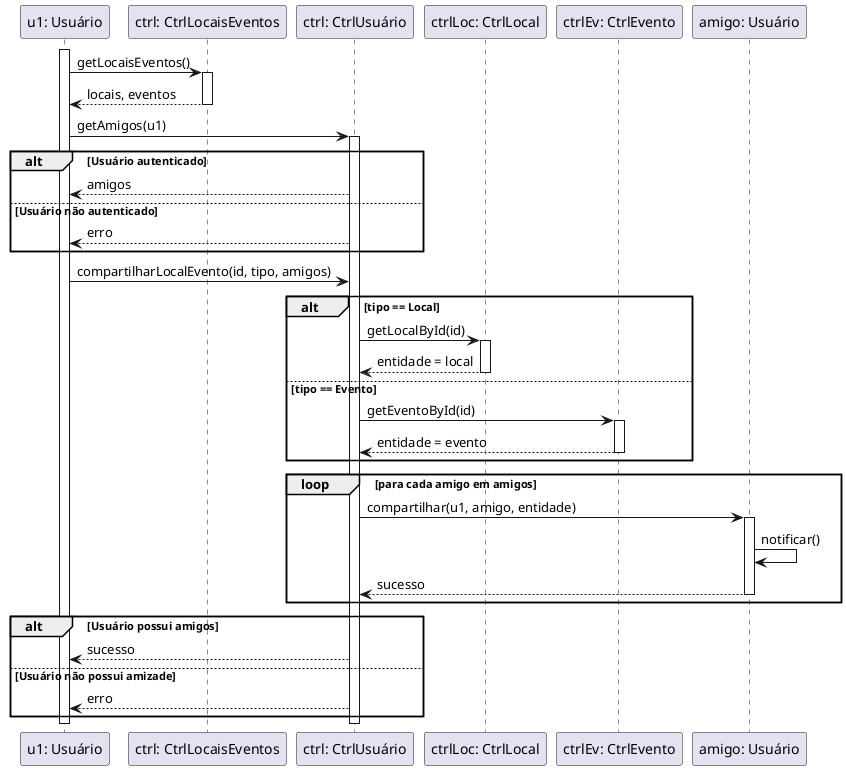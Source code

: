 @startuml
activate "u1: Usuário"
"u1: Usuário" -> "ctrl: CtrlLocaisEventos": getLocaisEventos()

activate "ctrl: CtrlLocaisEventos"
"ctrl: CtrlLocaisEventos" --> "u1: Usuário": locais, eventos

deactivate "ctrl: CtrlLocaisEventos"

"u1: Usuário" -> "ctrl: CtrlUsuário": getAmigos(u1)
activate "ctrl: CtrlUsuário"

alt Usuário autenticado
"ctrl: CtrlUsuário" --> "u1: Usuário": amigos
else Usuário não autenticado
"ctrl: CtrlUsuário" --> "u1: Usuário": erro
end

"u1: Usuário" -> "ctrl: CtrlUsuário": compartilharLocalEvento(id, tipo, amigos)

alt tipo == Local
"ctrl: CtrlUsuário" -> "ctrlLoc: CtrlLocal": getLocalById(id)
activate "ctrlLoc: CtrlLocal"
"ctrlLoc: CtrlLocal" --> "ctrl: CtrlUsuário": entidade = local
deactivate "ctrlLoc: CtrlLocal"
else tipo == Evento
"ctrl: CtrlUsuário" -> "ctrlEv: CtrlEvento": getEventoById(id)
activate "ctrlEv: CtrlEvento"
"ctrlEv: CtrlEvento" --> "ctrl: CtrlUsuário": entidade = evento
deactivate "ctrlEv: CtrlEvento"
end

loop para cada amigo em amigos
"ctrl: CtrlUsuário" -> "amigo: Usuário": compartilhar(u1, amigo, entidade)
activate "amigo: Usuário"
"amigo: Usuário" -> "amigo: Usuário": notificar()
"amigo: Usuário" --> "ctrl: CtrlUsuário": sucesso
deactivate "amigo: Usuário"
end

alt Usuário possui amigos
"ctrl: CtrlUsuário" --> "u1: Usuário": sucesso
else Usuário não possui amizade
"ctrl: CtrlUsuário" --> "u1: Usuário": erro
end

deactivate "ctrl: CtrlUsuário"
deactivate "u1: Usuário"
@enduml
